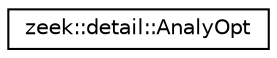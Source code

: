 digraph "Graphical Class Hierarchy"
{
 // LATEX_PDF_SIZE
  edge [fontname="Helvetica",fontsize="10",labelfontname="Helvetica",labelfontsize="10"];
  node [fontname="Helvetica",fontsize="10",shape=record];
  rankdir="LR";
  Node0 [label="zeek::detail::AnalyOpt",height=0.2,width=0.4,color="black", fillcolor="white", style="filled",URL="$d2/d12/namespacezeek_1_1detail.html#d7/d1f/structzeek_1_1detail_1_1AnalyOpt",tooltip=" "];
}
